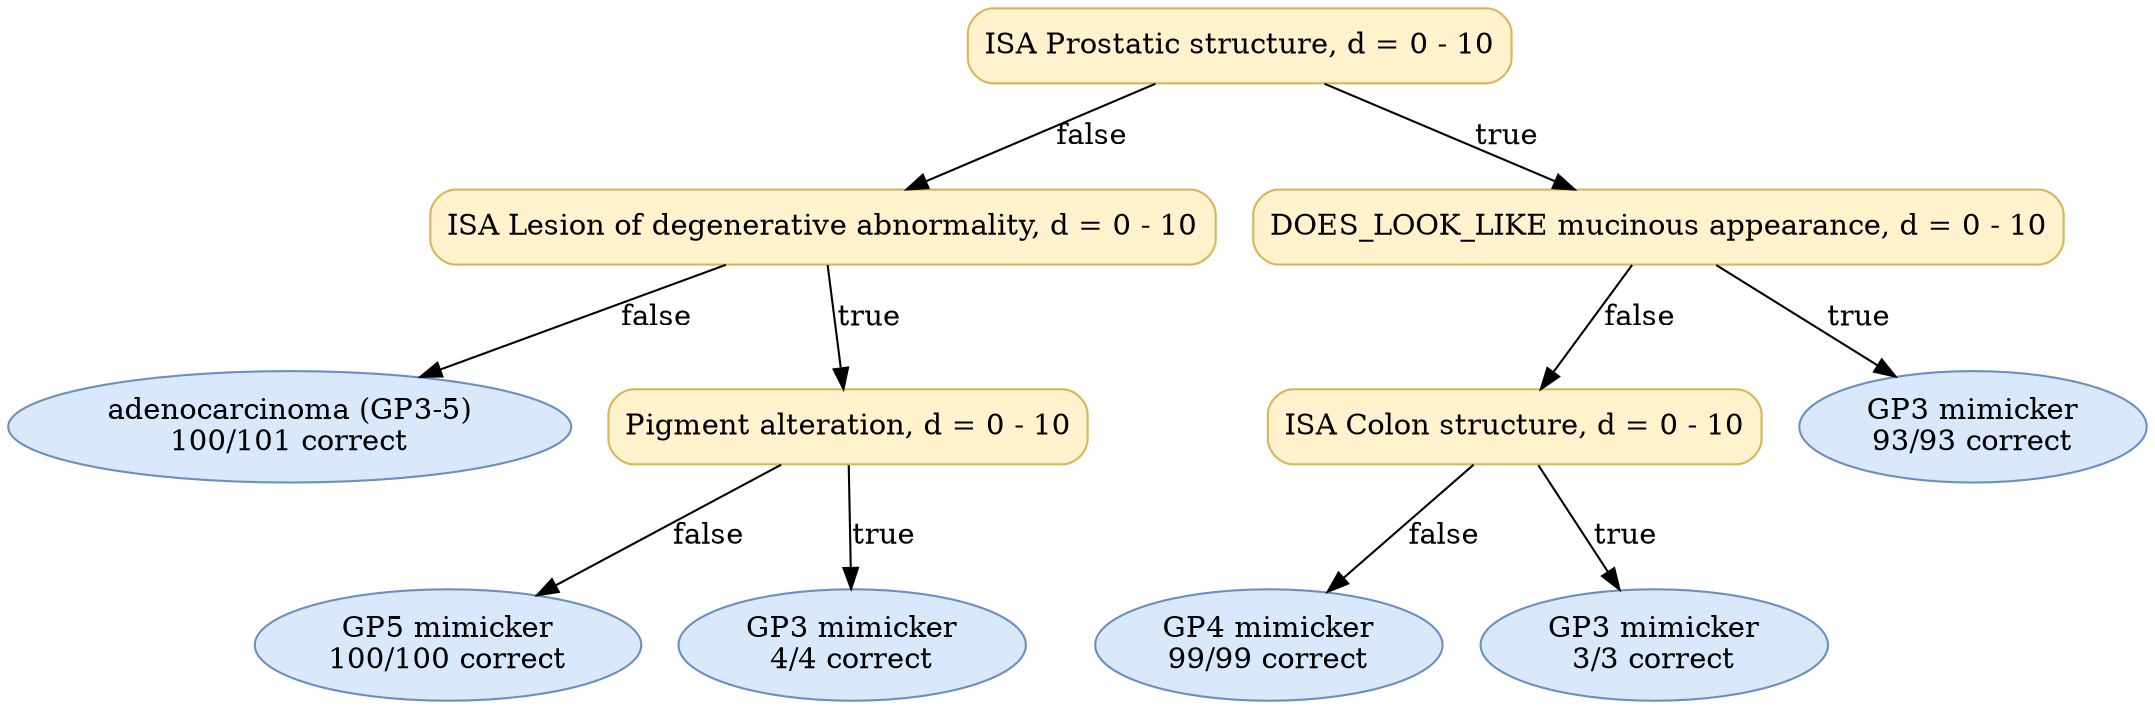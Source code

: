 digraph "DT" {
fontname="Times-Roman";
label="";
node [fontname="Times-Roman"];
Node1 [color="#D6B656", fillcolor="#FFF2CC", label="ISA Prostatic structure, d = 0 - 10", shape="box", style="rounded,filled"];
Node2 [color="#D6B656", fillcolor="#FFF2CC", label="ISA Lesion of degenerative abnormality, d = 0 - 10", shape="box", style="rounded,filled"];
Node3 [color="#6C8EBF", fillcolor="#DAE8FC", label=<adenocarcinoma (GP3-5)<br/>100/101 correct>, shape="ellipse", style="rounded,filled"];
Node4 [color="#D6B656", fillcolor="#FFF2CC", label="Pigment alteration, d = 0 - 10", shape="box", style="rounded,filled"];
Node5 [color="#6C8EBF", fillcolor="#DAE8FC", label=<GP5 mimicker<br/>100/100 correct>, shape="ellipse", style="rounded,filled"];
Node6 [color="#6C8EBF", fillcolor="#DAE8FC", label=<GP3 mimicker<br/>4/4 correct>, shape="ellipse", style="rounded,filled"];
Node7 [color="#D6B656", fillcolor="#FFF2CC", label="DOES_LOOK_LIKE mucinous appearance, d = 0 - 10", shape="box", style="rounded,filled"];
Node8 [color="#D6B656", fillcolor="#FFF2CC", label="ISA Colon structure, d = 0 - 10", shape="box", style="rounded,filled"];
Node9 [color="#6C8EBF", fillcolor="#DAE8FC", label=<GP4 mimicker<br/>99/99 correct>, shape="ellipse", style="rounded,filled"];
Node10 [color="#6C8EBF", fillcolor="#DAE8FC", label=<GP3 mimicker<br/>3/3 correct>, shape="ellipse", style="rounded,filled"];
Node11 [color="#6C8EBF", fillcolor="#DAE8FC", label=<GP3 mimicker<br/>93/93 correct>, shape="ellipse", style="rounded,filled"];
Node1 -> Node2  [key=0, label="false"];
Node1 -> Node7  [key=0, label="true"];
Node2 -> Node3  [key=0, label="false"];
Node2 -> Node4  [key=0, label="true"];
Node4 -> Node5  [key=0, label="false"];
Node4 -> Node6  [key=0, label="true"];
Node7 -> Node8  [key=0, label="false"];
Node7 -> Node11  [key=0, label="true"];
Node8 -> Node9  [key=0, label="false"];
Node8 -> Node10  [key=0, label="true"];
}
